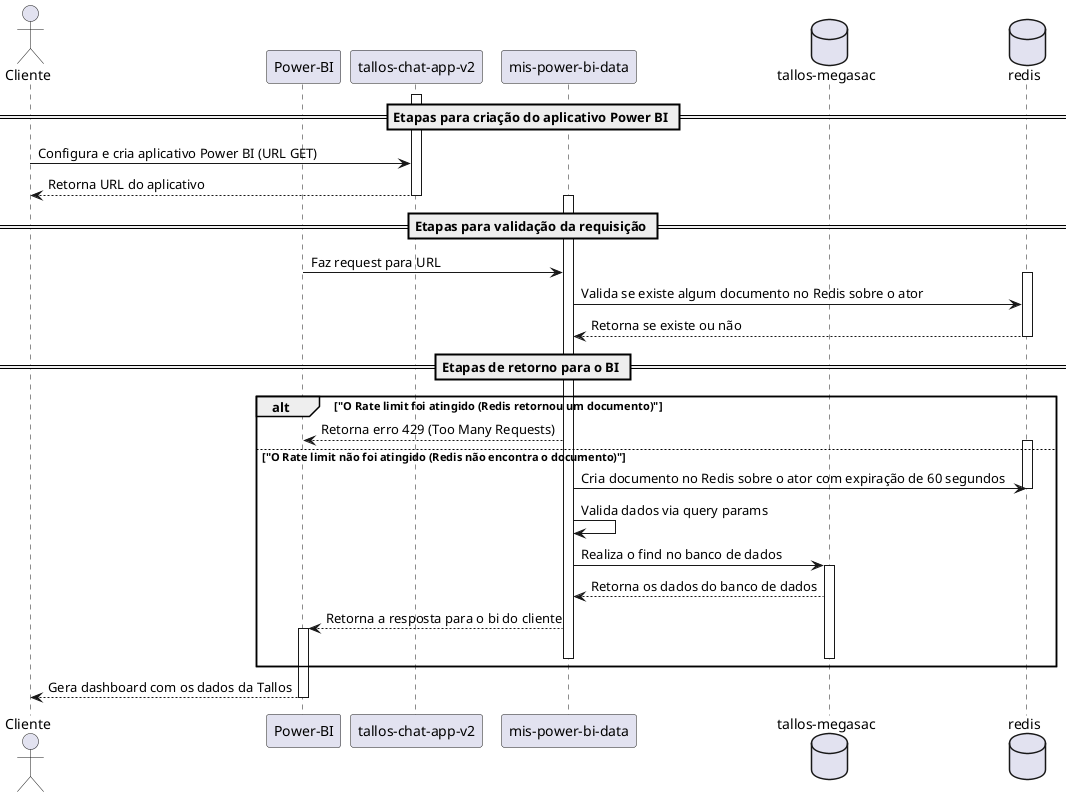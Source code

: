 @startuml powerbi

actor Cliente as cliente
participant "Power-BI" as bi
participant "tallos-chat-app-v2" as frontend
participant "mis-power-bi-data" as backend
database "tallos-megasac" as db
database "redis" as redis

== Etapas para criação do aplicativo Power BI ==

activate frontend

cliente -> frontend: Configura e cria aplicativo Power BI (URL GET)
frontend --> cliente: Retorna URL do aplicativo

deactivate frontend

== Etapas para validação da requisição ==
activate backend

bi -> backend: Faz request para URL

activate redis

backend -> redis: Valida se existe algum documento no Redis sobre o ator
redis --> backend: Retorna se existe ou não

deactivate redis

== Etapas de retorno para o BI ==
alt "O Rate limit foi atingido (Redis retornou um documento)"

  backend --> bi: Retorna erro 429 (Too Many Requests)

else "O Rate limit não foi atingido (Redis não encontra o documento)"
  activate redis

  backend -> redis: Cria documento no Redis sobre o ator com expiração de 60 segundos

  deactivate redis
  
  backend -> backend: Valida dados via query params
  backend -> db: Realiza o find no banco de dados

  activate db

  db --> backend: Retorna os dados do banco de dados

  backend --> bi: Retorna a resposta para o bi do cliente
  
  activate bi

  deactivate db
  
  deactivate backend
end

cliente <-- bi: Gera dashboard com os dados da Tallos

deactivate bi

@enduml
